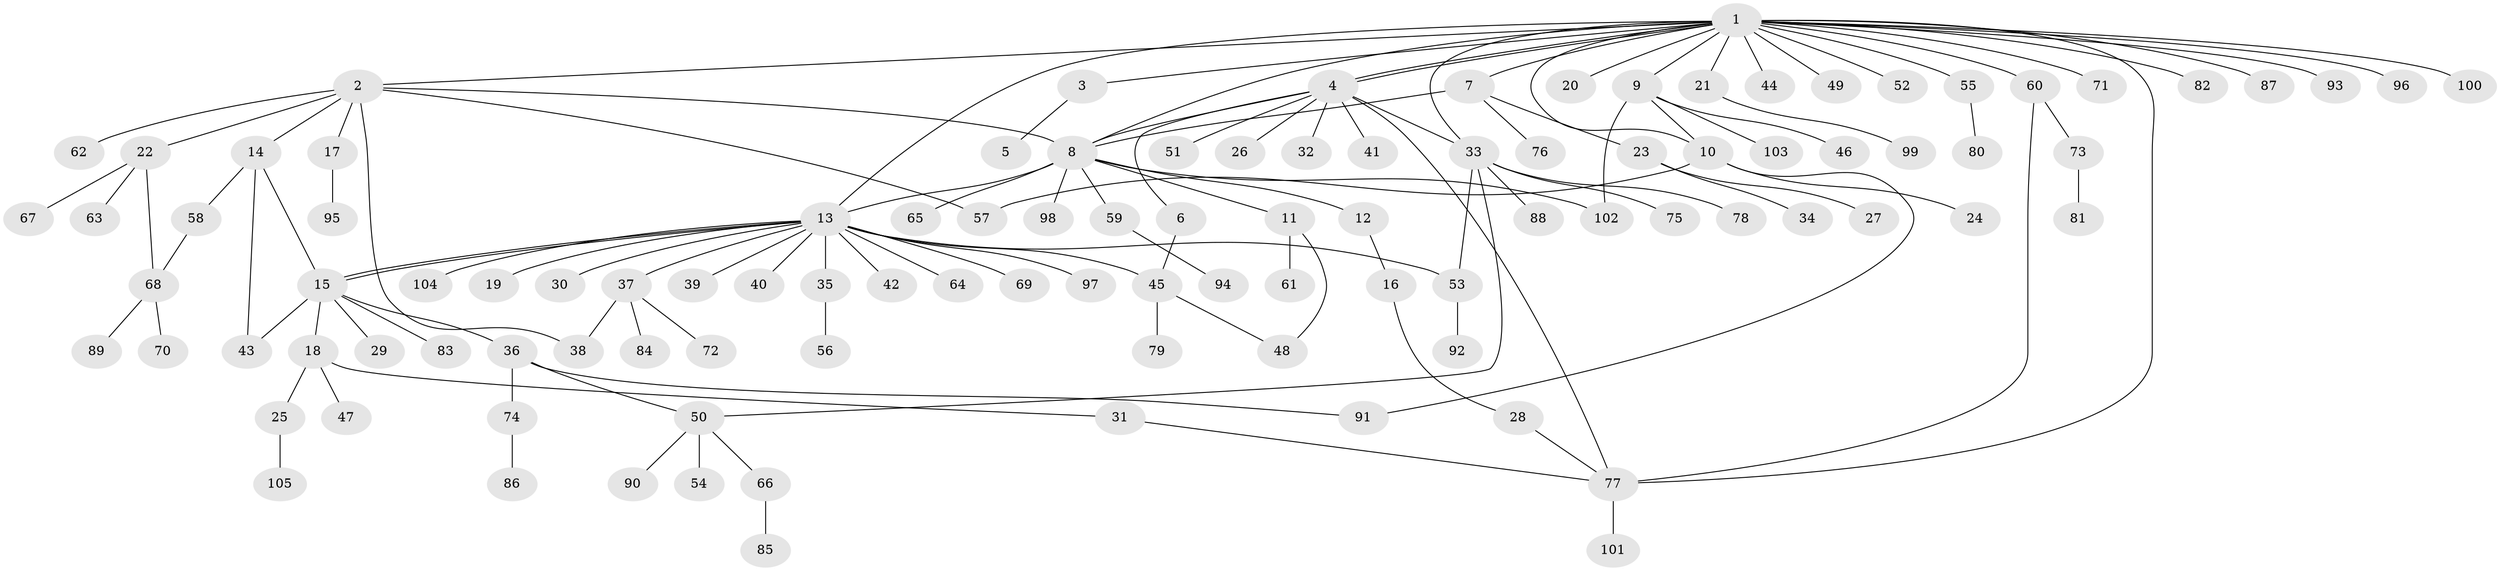 // Generated by graph-tools (version 1.1) at 2025/35/03/09/25 02:35:51]
// undirected, 105 vertices, 127 edges
graph export_dot {
graph [start="1"]
  node [color=gray90,style=filled];
  1;
  2;
  3;
  4;
  5;
  6;
  7;
  8;
  9;
  10;
  11;
  12;
  13;
  14;
  15;
  16;
  17;
  18;
  19;
  20;
  21;
  22;
  23;
  24;
  25;
  26;
  27;
  28;
  29;
  30;
  31;
  32;
  33;
  34;
  35;
  36;
  37;
  38;
  39;
  40;
  41;
  42;
  43;
  44;
  45;
  46;
  47;
  48;
  49;
  50;
  51;
  52;
  53;
  54;
  55;
  56;
  57;
  58;
  59;
  60;
  61;
  62;
  63;
  64;
  65;
  66;
  67;
  68;
  69;
  70;
  71;
  72;
  73;
  74;
  75;
  76;
  77;
  78;
  79;
  80;
  81;
  82;
  83;
  84;
  85;
  86;
  87;
  88;
  89;
  90;
  91;
  92;
  93;
  94;
  95;
  96;
  97;
  98;
  99;
  100;
  101;
  102;
  103;
  104;
  105;
  1 -- 2;
  1 -- 3;
  1 -- 4;
  1 -- 4;
  1 -- 7;
  1 -- 8;
  1 -- 9;
  1 -- 10;
  1 -- 13;
  1 -- 20;
  1 -- 21;
  1 -- 33;
  1 -- 44;
  1 -- 49;
  1 -- 52;
  1 -- 55;
  1 -- 60;
  1 -- 71;
  1 -- 77;
  1 -- 82;
  1 -- 87;
  1 -- 93;
  1 -- 96;
  1 -- 100;
  2 -- 8;
  2 -- 14;
  2 -- 17;
  2 -- 22;
  2 -- 38;
  2 -- 57;
  2 -- 62;
  3 -- 5;
  4 -- 6;
  4 -- 8;
  4 -- 26;
  4 -- 32;
  4 -- 33;
  4 -- 41;
  4 -- 51;
  4 -- 77;
  6 -- 45;
  7 -- 8;
  7 -- 23;
  7 -- 76;
  8 -- 11;
  8 -- 12;
  8 -- 13;
  8 -- 59;
  8 -- 65;
  8 -- 98;
  8 -- 102;
  9 -- 10;
  9 -- 46;
  9 -- 102;
  9 -- 103;
  10 -- 24;
  10 -- 57;
  10 -- 91;
  11 -- 48;
  11 -- 61;
  12 -- 16;
  13 -- 15;
  13 -- 15;
  13 -- 19;
  13 -- 30;
  13 -- 35;
  13 -- 37;
  13 -- 39;
  13 -- 40;
  13 -- 42;
  13 -- 45;
  13 -- 53;
  13 -- 64;
  13 -- 69;
  13 -- 97;
  13 -- 104;
  14 -- 15;
  14 -- 43;
  14 -- 58;
  15 -- 18;
  15 -- 29;
  15 -- 36;
  15 -- 43;
  15 -- 83;
  16 -- 28;
  17 -- 95;
  18 -- 25;
  18 -- 31;
  18 -- 47;
  21 -- 99;
  22 -- 63;
  22 -- 67;
  22 -- 68;
  23 -- 27;
  23 -- 34;
  25 -- 105;
  28 -- 77;
  31 -- 77;
  33 -- 50;
  33 -- 53;
  33 -- 75;
  33 -- 78;
  33 -- 88;
  35 -- 56;
  36 -- 50;
  36 -- 74;
  36 -- 91;
  37 -- 38;
  37 -- 72;
  37 -- 84;
  45 -- 48;
  45 -- 79;
  50 -- 54;
  50 -- 66;
  50 -- 90;
  53 -- 92;
  55 -- 80;
  58 -- 68;
  59 -- 94;
  60 -- 73;
  60 -- 77;
  66 -- 85;
  68 -- 70;
  68 -- 89;
  73 -- 81;
  74 -- 86;
  77 -- 101;
}
